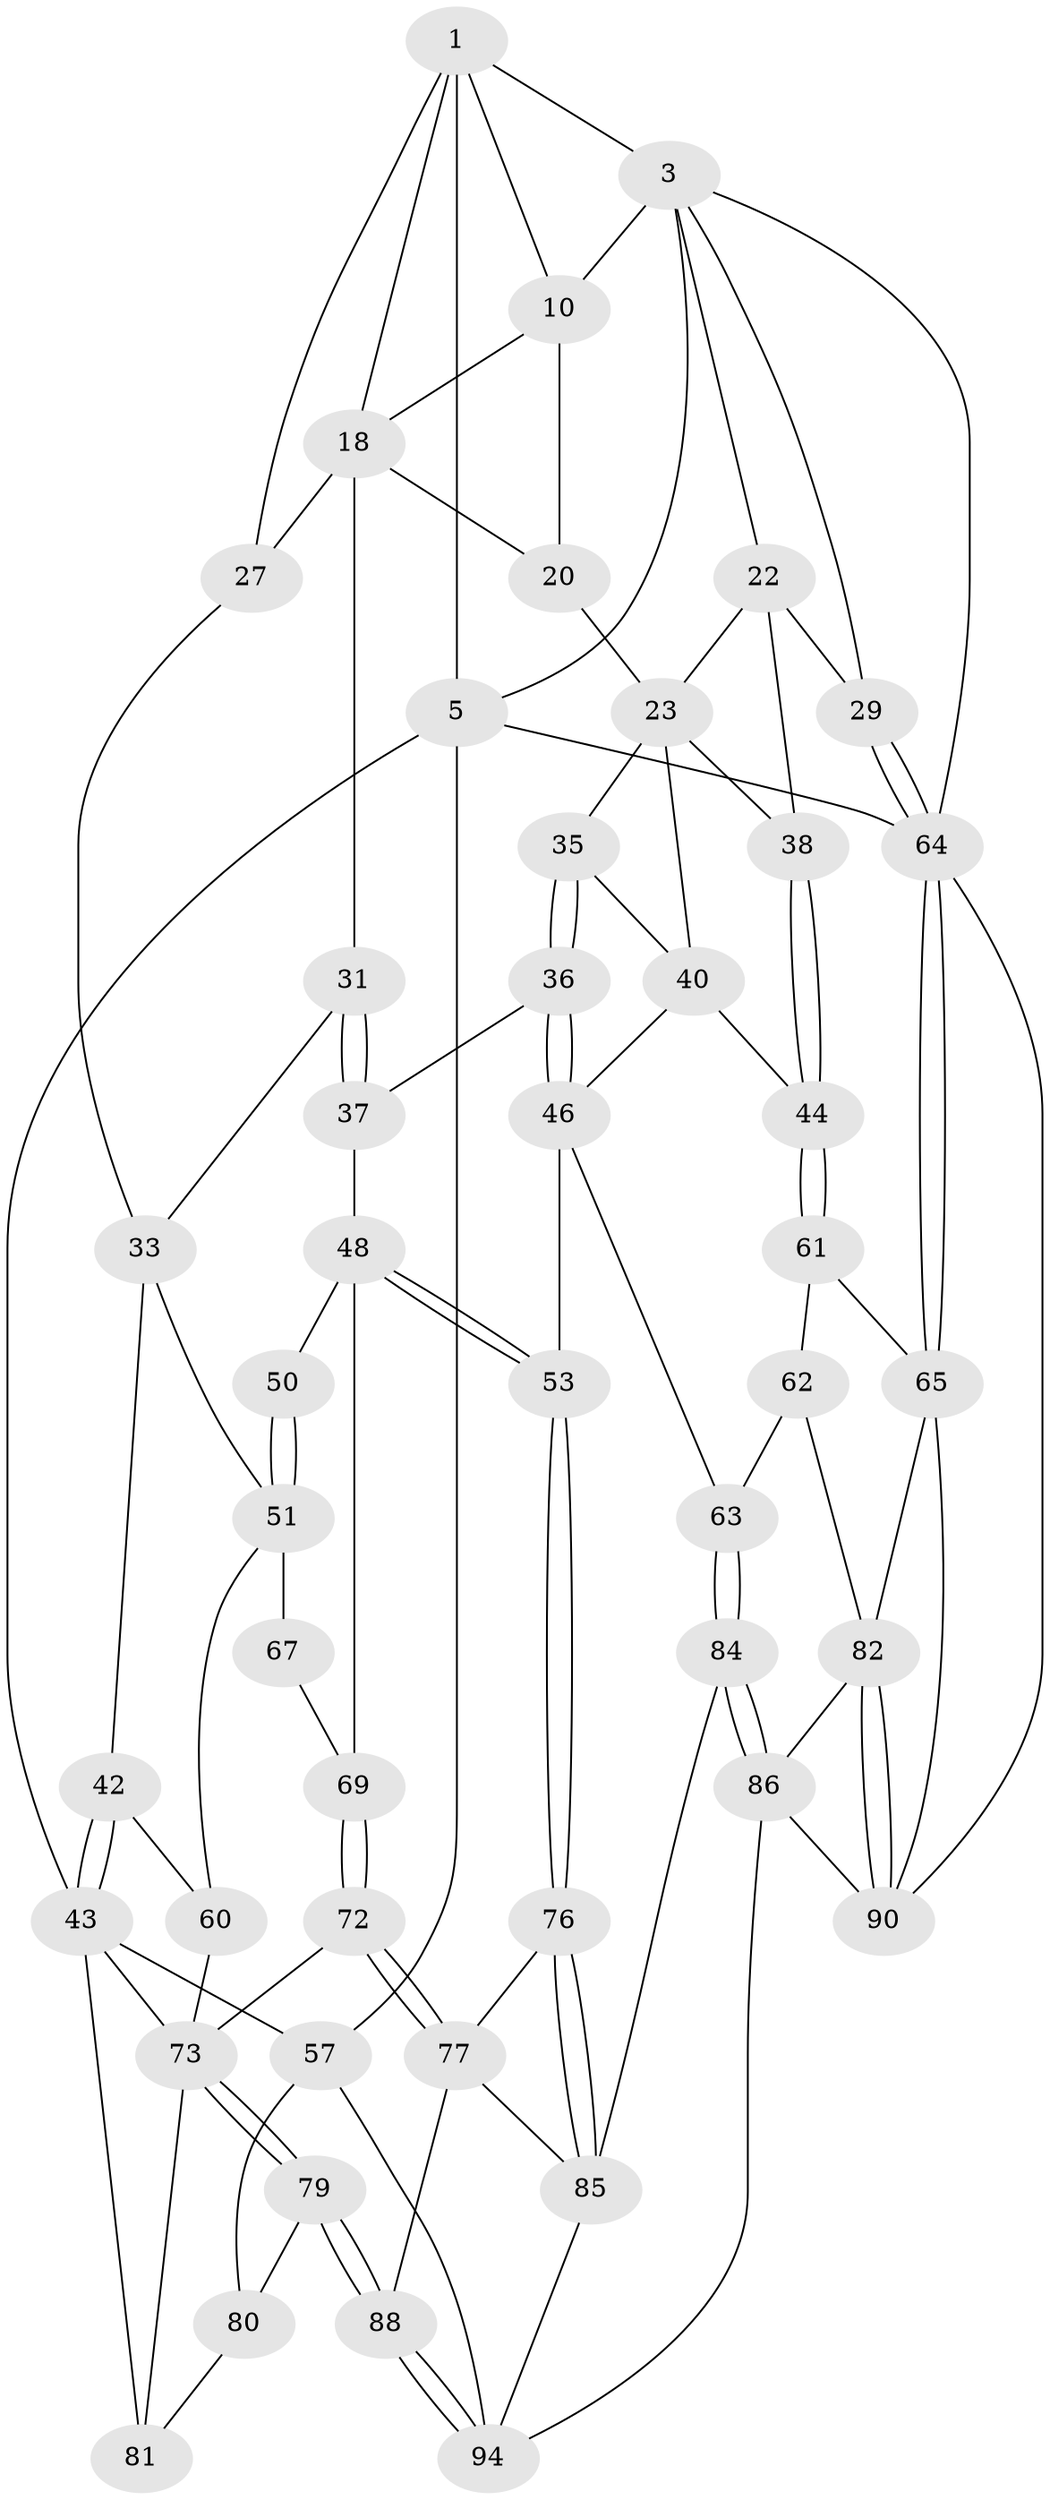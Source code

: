 // original degree distribution, {3: 0.03125, 4: 0.1875, 5: 0.59375, 6: 0.1875}
// Generated by graph-tools (version 1.1) at 2025/28/03/15/25 16:28:03]
// undirected, 48 vertices, 107 edges
graph export_dot {
graph [start="1"]
  node [color=gray90,style=filled];
  1 [pos="+0.4285870826002167+0",super="+2+7"];
  3 [pos="+1+0",super="+16+4"];
  5 [pos="+0+0",super="+26+6+58"];
  10 [pos="+0.5926605560136543+0.021830987648193204",super="+13+11"];
  18 [pos="+0.44981209545016043+0.17405423263776199",super="+21+19"];
  20 [pos="+0.5879945850363744+0.21371600581732725"];
  22 [pos="+0.7614738258543495+0.20367460738687135",super="+30"];
  23 [pos="+0.7599025332260613+0.20480656320321128",super="+24+39"];
  27 [pos="+0.42122274291476064+0.18194378332405894",super="+28+34"];
  29 [pos="+1+0.37470967425005647"];
  31 [pos="+0.47959269157646384+0.3739964558453603",super="+32"];
  33 [pos="+0.31518932407575234+0.384105738517166",super="+41"];
  35 [pos="+0.6526431403864906+0.37221678492743004"];
  36 [pos="+0.5945998849116356+0.43298953025671955"];
  37 [pos="+0.5391152653992928+0.4178915123483503",super="+47"];
  38 [pos="+1+0.4321535528041528"];
  40 [pos="+0.7436112334624944+0.39392899660124164",super="+45"];
  42 [pos="+0.2078696026345191+0.4930704369670662"];
  43 [pos="+0+0.4365980681172042",super="+54"];
  44 [pos="+0.8409968729741673+0.5908245286589769"];
  46 [pos="+0.6188309940888458+0.48546773769464746",super="+52"];
  48 [pos="+0.4423074200681006+0.6083565159335808",super="+49"];
  50 [pos="+0.37181290486326946+0.5921572720114789"];
  51 [pos="+0.32482324502118076+0.5371724385165548",super="+59"];
  53 [pos="+0.5394292483464719+0.6909994196116943"];
  57 [pos="+0+0.8188544967609078",super="+93"];
  60 [pos="+0.17924026839938278+0.6422638021148135"];
  61 [pos="+0.821022845435124+0.6575062983319541"];
  62 [pos="+0.8095541050306798+0.6728763266027363"];
  63 [pos="+0.5656672682218973+0.6939808777612908"];
  64 [pos="+1+0.783723310592113",super="+71"];
  65 [pos="+1+0.7813471438363618",super="+66"];
  67 [pos="+0.21881933303778878+0.6521789078530258",super="+70+68"];
  69 [pos="+0.3000189556909824+0.7517614366816306"];
  72 [pos="+0.30209869616352103+0.782848458876889"];
  73 [pos="+0.25085622623540055+0.8008645682554287",super="+74"];
  76 [pos="+0.41614498760445867+0.8013244497071941"];
  77 [pos="+0.33765279695980743+0.8007183222971754",super="+87"];
  79 [pos="+0.1860528663655308+0.8975863956916421"];
  80 [pos="+0.15758921166350812+0.8938140337141174"];
  81 [pos="+0.1230596098904134+0.8440953165164014"];
  82 [pos="+0.8500071085565788+0.8186729137407279",super="+83"];
  84 [pos="+0.6232853185676014+0.8908202927656573"];
  85 [pos="+0.45446827152931596+0.9150554722719516",super="+89"];
  86 [pos="+0.6381223113021991+0.9068833222419963",super="+92"];
  88 [pos="+0.20044660717915297+0.9211241026814222"];
  90 [pos="+0.8701928489039646+0.8736126537287794",super="+91"];
  94 [pos="+0.15708576719864212+1",super="+96"];
  1 -- 10 [weight=2];
  1 -- 3;
  1 -- 5 [weight=2];
  1 -- 27;
  1 -- 18;
  3 -- 22;
  3 -- 5;
  3 -- 29;
  3 -- 10;
  3 -- 64;
  5 -- 43;
  5 -- 64;
  5 -- 57 [weight=2];
  10 -- 20;
  10 -- 18;
  18 -- 20;
  18 -- 31;
  18 -- 27;
  20 -- 23;
  22 -- 23;
  22 -- 38;
  22 -- 29;
  23 -- 35;
  23 -- 40;
  23 -- 38;
  27 -- 33;
  29 -- 64;
  29 -- 64;
  31 -- 37 [weight=2];
  31 -- 37;
  31 -- 33;
  33 -- 42;
  33 -- 51;
  35 -- 36;
  35 -- 36;
  35 -- 40;
  36 -- 37;
  36 -- 46;
  36 -- 46;
  37 -- 48;
  38 -- 44;
  38 -- 44;
  40 -- 44;
  40 -- 46;
  42 -- 43;
  42 -- 43;
  42 -- 60;
  43 -- 81;
  43 -- 57;
  43 -- 73 [weight=2];
  44 -- 61;
  44 -- 61;
  46 -- 53;
  46 -- 63;
  48 -- 53;
  48 -- 53;
  48 -- 50;
  48 -- 69;
  50 -- 51;
  50 -- 51;
  51 -- 67;
  51 -- 60;
  53 -- 76;
  53 -- 76;
  57 -- 80;
  57 -- 94;
  60 -- 73;
  61 -- 62;
  61 -- 65;
  62 -- 63;
  62 -- 82;
  63 -- 84;
  63 -- 84;
  64 -- 65;
  64 -- 65;
  64 -- 90;
  65 -- 90;
  65 -- 82;
  67 -- 69;
  69 -- 72;
  69 -- 72;
  72 -- 73;
  72 -- 77;
  72 -- 77;
  73 -- 79;
  73 -- 79;
  73 -- 81;
  76 -- 77;
  76 -- 85;
  76 -- 85;
  77 -- 88;
  77 -- 85;
  79 -- 80;
  79 -- 88;
  79 -- 88;
  80 -- 81;
  82 -- 90;
  82 -- 90;
  82 -- 86;
  84 -- 85;
  84 -- 86;
  84 -- 86;
  85 -- 94;
  86 -- 90;
  86 -- 94;
  88 -- 94;
  88 -- 94;
}
